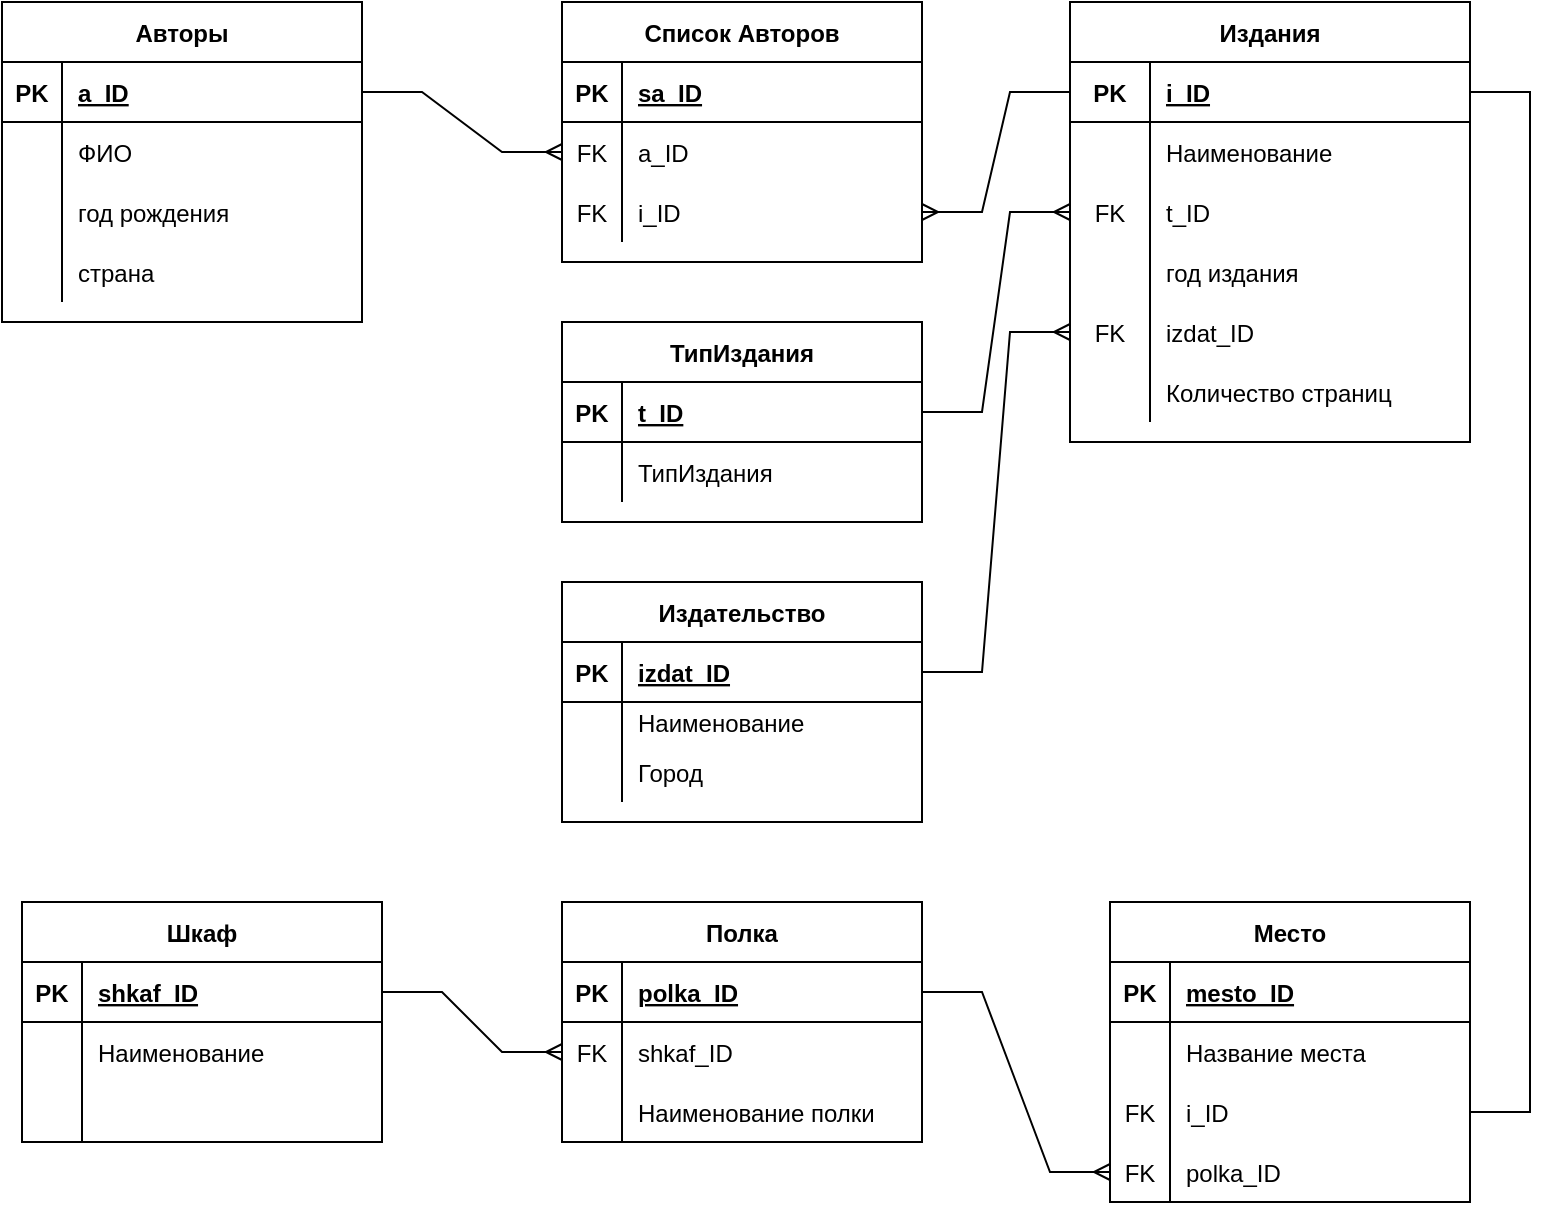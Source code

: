 <mxfile version="16.5.6" type="google"><diagram id="j8CIQsEJdlYem7MwbMkq" name="Page-1"><mxGraphModel dx="1102" dy="892" grid="1" gridSize="10" guides="1" tooltips="1" connect="1" arrows="1" fold="1" page="1" pageScale="1" pageWidth="827" pageHeight="1169" math="0" shadow="0"><root><mxCell id="0"/><mxCell id="1" parent="0"/><mxCell id="3A7Z6xClTR3PX3HgKVJB-5" value="Авторы" style="shape=table;startSize=30;container=1;collapsible=1;childLayout=tableLayout;fixedRows=1;rowLines=0;fontStyle=1;align=center;resizeLast=1;" vertex="1" parent="1"><mxGeometry x="60" y="30" width="180" height="160" as="geometry"/></mxCell><mxCell id="3A7Z6xClTR3PX3HgKVJB-6" value="" style="shape=tableRow;horizontal=0;startSize=0;swimlaneHead=0;swimlaneBody=0;fillColor=none;collapsible=0;dropTarget=0;points=[[0,0.5],[1,0.5]];portConstraint=eastwest;top=0;left=0;right=0;bottom=1;" vertex="1" parent="3A7Z6xClTR3PX3HgKVJB-5"><mxGeometry y="30" width="180" height="30" as="geometry"/></mxCell><mxCell id="3A7Z6xClTR3PX3HgKVJB-7" value="PK" style="shape=partialRectangle;connectable=0;fillColor=none;top=0;left=0;bottom=0;right=0;fontStyle=1;overflow=hidden;" vertex="1" parent="3A7Z6xClTR3PX3HgKVJB-6"><mxGeometry width="30" height="30" as="geometry"><mxRectangle width="30" height="30" as="alternateBounds"/></mxGeometry></mxCell><mxCell id="3A7Z6xClTR3PX3HgKVJB-8" value="a_ID" style="shape=partialRectangle;connectable=0;fillColor=none;top=0;left=0;bottom=0;right=0;align=left;spacingLeft=6;fontStyle=5;overflow=hidden;" vertex="1" parent="3A7Z6xClTR3PX3HgKVJB-6"><mxGeometry x="30" width="150" height="30" as="geometry"><mxRectangle width="150" height="30" as="alternateBounds"/></mxGeometry></mxCell><mxCell id="3A7Z6xClTR3PX3HgKVJB-9" value="" style="shape=tableRow;horizontal=0;startSize=0;swimlaneHead=0;swimlaneBody=0;fillColor=none;collapsible=0;dropTarget=0;points=[[0,0.5],[1,0.5]];portConstraint=eastwest;top=0;left=0;right=0;bottom=0;" vertex="1" parent="3A7Z6xClTR3PX3HgKVJB-5"><mxGeometry y="60" width="180" height="30" as="geometry"/></mxCell><mxCell id="3A7Z6xClTR3PX3HgKVJB-10" value="" style="shape=partialRectangle;connectable=0;fillColor=none;top=0;left=0;bottom=0;right=0;editable=1;overflow=hidden;" vertex="1" parent="3A7Z6xClTR3PX3HgKVJB-9"><mxGeometry width="30" height="30" as="geometry"><mxRectangle width="30" height="30" as="alternateBounds"/></mxGeometry></mxCell><mxCell id="3A7Z6xClTR3PX3HgKVJB-11" value="ФИО" style="shape=partialRectangle;connectable=0;fillColor=none;top=0;left=0;bottom=0;right=0;align=left;spacingLeft=6;overflow=hidden;" vertex="1" parent="3A7Z6xClTR3PX3HgKVJB-9"><mxGeometry x="30" width="150" height="30" as="geometry"><mxRectangle width="150" height="30" as="alternateBounds"/></mxGeometry></mxCell><mxCell id="3A7Z6xClTR3PX3HgKVJB-12" value="" style="shape=tableRow;horizontal=0;startSize=0;swimlaneHead=0;swimlaneBody=0;fillColor=none;collapsible=0;dropTarget=0;points=[[0,0.5],[1,0.5]];portConstraint=eastwest;top=0;left=0;right=0;bottom=0;" vertex="1" parent="3A7Z6xClTR3PX3HgKVJB-5"><mxGeometry y="90" width="180" height="30" as="geometry"/></mxCell><mxCell id="3A7Z6xClTR3PX3HgKVJB-13" value="" style="shape=partialRectangle;connectable=0;fillColor=none;top=0;left=0;bottom=0;right=0;editable=1;overflow=hidden;" vertex="1" parent="3A7Z6xClTR3PX3HgKVJB-12"><mxGeometry width="30" height="30" as="geometry"><mxRectangle width="30" height="30" as="alternateBounds"/></mxGeometry></mxCell><mxCell id="3A7Z6xClTR3PX3HgKVJB-14" value="год рождения" style="shape=partialRectangle;connectable=0;fillColor=none;top=0;left=0;bottom=0;right=0;align=left;spacingLeft=6;overflow=hidden;" vertex="1" parent="3A7Z6xClTR3PX3HgKVJB-12"><mxGeometry x="30" width="150" height="30" as="geometry"><mxRectangle width="150" height="30" as="alternateBounds"/></mxGeometry></mxCell><mxCell id="3A7Z6xClTR3PX3HgKVJB-15" value="" style="shape=tableRow;horizontal=0;startSize=0;swimlaneHead=0;swimlaneBody=0;fillColor=none;collapsible=0;dropTarget=0;points=[[0,0.5],[1,0.5]];portConstraint=eastwest;top=0;left=0;right=0;bottom=0;" vertex="1" parent="3A7Z6xClTR3PX3HgKVJB-5"><mxGeometry y="120" width="180" height="30" as="geometry"/></mxCell><mxCell id="3A7Z6xClTR3PX3HgKVJB-16" value="" style="shape=partialRectangle;connectable=0;fillColor=none;top=0;left=0;bottom=0;right=0;editable=1;overflow=hidden;" vertex="1" parent="3A7Z6xClTR3PX3HgKVJB-15"><mxGeometry width="30" height="30" as="geometry"><mxRectangle width="30" height="30" as="alternateBounds"/></mxGeometry></mxCell><mxCell id="3A7Z6xClTR3PX3HgKVJB-17" value="страна" style="shape=partialRectangle;connectable=0;fillColor=none;top=0;left=0;bottom=0;right=0;align=left;spacingLeft=6;overflow=hidden;" vertex="1" parent="3A7Z6xClTR3PX3HgKVJB-15"><mxGeometry x="30" width="150" height="30" as="geometry"><mxRectangle width="150" height="30" as="alternateBounds"/></mxGeometry></mxCell><mxCell id="3A7Z6xClTR3PX3HgKVJB-18" value="ТипИздания" style="shape=table;startSize=30;container=1;collapsible=1;childLayout=tableLayout;fixedRows=1;rowLines=0;fontStyle=1;align=center;resizeLast=1;" vertex="1" parent="1"><mxGeometry x="340" y="190" width="180" height="100" as="geometry"/></mxCell><mxCell id="3A7Z6xClTR3PX3HgKVJB-19" value="" style="shape=tableRow;horizontal=0;startSize=0;swimlaneHead=0;swimlaneBody=0;fillColor=none;collapsible=0;dropTarget=0;points=[[0,0.5],[1,0.5]];portConstraint=eastwest;top=0;left=0;right=0;bottom=1;" vertex="1" parent="3A7Z6xClTR3PX3HgKVJB-18"><mxGeometry y="30" width="180" height="30" as="geometry"/></mxCell><mxCell id="3A7Z6xClTR3PX3HgKVJB-20" value="PK" style="shape=partialRectangle;connectable=0;fillColor=none;top=0;left=0;bottom=0;right=0;fontStyle=1;overflow=hidden;" vertex="1" parent="3A7Z6xClTR3PX3HgKVJB-19"><mxGeometry width="30" height="30" as="geometry"><mxRectangle width="30" height="30" as="alternateBounds"/></mxGeometry></mxCell><mxCell id="3A7Z6xClTR3PX3HgKVJB-21" value="t_ID" style="shape=partialRectangle;connectable=0;fillColor=none;top=0;left=0;bottom=0;right=0;align=left;spacingLeft=6;fontStyle=5;overflow=hidden;" vertex="1" parent="3A7Z6xClTR3PX3HgKVJB-19"><mxGeometry x="30" width="150" height="30" as="geometry"><mxRectangle width="150" height="30" as="alternateBounds"/></mxGeometry></mxCell><mxCell id="3A7Z6xClTR3PX3HgKVJB-22" value="" style="shape=tableRow;horizontal=0;startSize=0;swimlaneHead=0;swimlaneBody=0;fillColor=none;collapsible=0;dropTarget=0;points=[[0,0.5],[1,0.5]];portConstraint=eastwest;top=0;left=0;right=0;bottom=0;" vertex="1" parent="3A7Z6xClTR3PX3HgKVJB-18"><mxGeometry y="60" width="180" height="30" as="geometry"/></mxCell><mxCell id="3A7Z6xClTR3PX3HgKVJB-23" value="" style="shape=partialRectangle;connectable=0;fillColor=none;top=0;left=0;bottom=0;right=0;editable=1;overflow=hidden;" vertex="1" parent="3A7Z6xClTR3PX3HgKVJB-22"><mxGeometry width="30" height="30" as="geometry"><mxRectangle width="30" height="30" as="alternateBounds"/></mxGeometry></mxCell><mxCell id="3A7Z6xClTR3PX3HgKVJB-24" value="ТипИздания" style="shape=partialRectangle;connectable=0;fillColor=none;top=0;left=0;bottom=0;right=0;align=left;spacingLeft=6;overflow=hidden;" vertex="1" parent="3A7Z6xClTR3PX3HgKVJB-22"><mxGeometry x="30" width="150" height="30" as="geometry"><mxRectangle width="150" height="30" as="alternateBounds"/></mxGeometry></mxCell><mxCell id="3A7Z6xClTR3PX3HgKVJB-31" value="Издания" style="shape=table;startSize=30;container=1;collapsible=1;childLayout=tableLayout;fixedRows=1;rowLines=0;fontStyle=1;align=center;resizeLast=1;" vertex="1" parent="1"><mxGeometry x="594" y="30" width="200" height="220" as="geometry"/></mxCell><mxCell id="3A7Z6xClTR3PX3HgKVJB-32" value="" style="shape=tableRow;horizontal=0;startSize=0;swimlaneHead=0;swimlaneBody=0;fillColor=none;collapsible=0;dropTarget=0;points=[[0,0.5],[1,0.5]];portConstraint=eastwest;top=0;left=0;right=0;bottom=1;" vertex="1" parent="3A7Z6xClTR3PX3HgKVJB-31"><mxGeometry y="30" width="200" height="30" as="geometry"/></mxCell><mxCell id="3A7Z6xClTR3PX3HgKVJB-33" value="PK" style="shape=partialRectangle;connectable=0;fillColor=none;top=0;left=0;bottom=0;right=0;fontStyle=1;overflow=hidden;" vertex="1" parent="3A7Z6xClTR3PX3HgKVJB-32"><mxGeometry width="40" height="30" as="geometry"><mxRectangle width="40" height="30" as="alternateBounds"/></mxGeometry></mxCell><mxCell id="3A7Z6xClTR3PX3HgKVJB-34" value="i_ID" style="shape=partialRectangle;connectable=0;fillColor=none;top=0;left=0;bottom=0;right=0;align=left;spacingLeft=6;fontStyle=5;overflow=hidden;" vertex="1" parent="3A7Z6xClTR3PX3HgKVJB-32"><mxGeometry x="40" width="160" height="30" as="geometry"><mxRectangle width="160" height="30" as="alternateBounds"/></mxGeometry></mxCell><mxCell id="3A7Z6xClTR3PX3HgKVJB-35" value="" style="shape=tableRow;horizontal=0;startSize=0;swimlaneHead=0;swimlaneBody=0;fillColor=none;collapsible=0;dropTarget=0;points=[[0,0.5],[1,0.5]];portConstraint=eastwest;top=0;left=0;right=0;bottom=0;" vertex="1" parent="3A7Z6xClTR3PX3HgKVJB-31"><mxGeometry y="60" width="200" height="30" as="geometry"/></mxCell><mxCell id="3A7Z6xClTR3PX3HgKVJB-36" value="" style="shape=partialRectangle;connectable=0;fillColor=none;top=0;left=0;bottom=0;right=0;editable=1;overflow=hidden;" vertex="1" parent="3A7Z6xClTR3PX3HgKVJB-35"><mxGeometry width="40" height="30" as="geometry"><mxRectangle width="40" height="30" as="alternateBounds"/></mxGeometry></mxCell><mxCell id="3A7Z6xClTR3PX3HgKVJB-37" value="Наименование" style="shape=partialRectangle;connectable=0;fillColor=none;top=0;left=0;bottom=0;right=0;align=left;spacingLeft=6;overflow=hidden;" vertex="1" parent="3A7Z6xClTR3PX3HgKVJB-35"><mxGeometry x="40" width="160" height="30" as="geometry"><mxRectangle width="160" height="30" as="alternateBounds"/></mxGeometry></mxCell><mxCell id="3A7Z6xClTR3PX3HgKVJB-45" value="" style="shape=tableRow;horizontal=0;startSize=0;swimlaneHead=0;swimlaneBody=0;fillColor=none;collapsible=0;dropTarget=0;points=[[0,0.5],[1,0.5]];portConstraint=eastwest;top=0;left=0;right=0;bottom=0;" vertex="1" parent="3A7Z6xClTR3PX3HgKVJB-31"><mxGeometry y="90" width="200" height="30" as="geometry"/></mxCell><mxCell id="3A7Z6xClTR3PX3HgKVJB-46" value="FK" style="shape=partialRectangle;connectable=0;fillColor=none;top=0;left=0;bottom=0;right=0;fontStyle=0;overflow=hidden;" vertex="1" parent="3A7Z6xClTR3PX3HgKVJB-45"><mxGeometry width="40" height="30" as="geometry"><mxRectangle width="40" height="30" as="alternateBounds"/></mxGeometry></mxCell><mxCell id="3A7Z6xClTR3PX3HgKVJB-47" value="t_ID" style="shape=partialRectangle;connectable=0;fillColor=none;top=0;left=0;bottom=0;right=0;align=left;spacingLeft=6;fontStyle=0;overflow=hidden;" vertex="1" parent="3A7Z6xClTR3PX3HgKVJB-45"><mxGeometry x="40" width="160" height="30" as="geometry"><mxRectangle width="160" height="30" as="alternateBounds"/></mxGeometry></mxCell><mxCell id="3A7Z6xClTR3PX3HgKVJB-71" value="" style="shape=tableRow;horizontal=0;startSize=0;swimlaneHead=0;swimlaneBody=0;fillColor=none;collapsible=0;dropTarget=0;points=[[0,0.5],[1,0.5]];portConstraint=eastwest;top=0;left=0;right=0;bottom=0;" vertex="1" parent="3A7Z6xClTR3PX3HgKVJB-31"><mxGeometry y="120" width="200" height="30" as="geometry"/></mxCell><mxCell id="3A7Z6xClTR3PX3HgKVJB-72" value="" style="shape=partialRectangle;connectable=0;fillColor=none;top=0;left=0;bottom=0;right=0;editable=1;overflow=hidden;" vertex="1" parent="3A7Z6xClTR3PX3HgKVJB-71"><mxGeometry width="40" height="30" as="geometry"><mxRectangle width="40" height="30" as="alternateBounds"/></mxGeometry></mxCell><mxCell id="3A7Z6xClTR3PX3HgKVJB-73" value="год издания" style="shape=partialRectangle;connectable=0;fillColor=none;top=0;left=0;bottom=0;right=0;align=left;spacingLeft=6;overflow=hidden;" vertex="1" parent="3A7Z6xClTR3PX3HgKVJB-71"><mxGeometry x="40" width="160" height="30" as="geometry"><mxRectangle width="160" height="30" as="alternateBounds"/></mxGeometry></mxCell><mxCell id="3A7Z6xClTR3PX3HgKVJB-87" value="" style="shape=tableRow;horizontal=0;startSize=0;swimlaneHead=0;swimlaneBody=0;fillColor=none;collapsible=0;dropTarget=0;points=[[0,0.5],[1,0.5]];portConstraint=eastwest;top=0;left=0;right=0;bottom=0;" vertex="1" parent="3A7Z6xClTR3PX3HgKVJB-31"><mxGeometry y="150" width="200" height="30" as="geometry"/></mxCell><mxCell id="3A7Z6xClTR3PX3HgKVJB-88" value="FK" style="shape=partialRectangle;connectable=0;fillColor=none;top=0;left=0;bottom=0;right=0;fontStyle=0;overflow=hidden;" vertex="1" parent="3A7Z6xClTR3PX3HgKVJB-87"><mxGeometry width="40" height="30" as="geometry"><mxRectangle width="40" height="30" as="alternateBounds"/></mxGeometry></mxCell><mxCell id="3A7Z6xClTR3PX3HgKVJB-89" value="izdat_ID" style="shape=partialRectangle;connectable=0;fillColor=none;top=0;left=0;bottom=0;right=0;align=left;spacingLeft=6;fontStyle=0;overflow=hidden;" vertex="1" parent="3A7Z6xClTR3PX3HgKVJB-87"><mxGeometry x="40" width="160" height="30" as="geometry"><mxRectangle width="160" height="30" as="alternateBounds"/></mxGeometry></mxCell><mxCell id="3A7Z6xClTR3PX3HgKVJB-90" value="" style="shape=tableRow;horizontal=0;startSize=0;swimlaneHead=0;swimlaneBody=0;fillColor=none;collapsible=0;dropTarget=0;points=[[0,0.5],[1,0.5]];portConstraint=eastwest;top=0;left=0;right=0;bottom=0;" vertex="1" parent="3A7Z6xClTR3PX3HgKVJB-31"><mxGeometry y="180" width="200" height="30" as="geometry"/></mxCell><mxCell id="3A7Z6xClTR3PX3HgKVJB-91" value="" style="shape=partialRectangle;connectable=0;fillColor=none;top=0;left=0;bottom=0;right=0;editable=1;overflow=hidden;" vertex="1" parent="3A7Z6xClTR3PX3HgKVJB-90"><mxGeometry width="40" height="30" as="geometry"><mxRectangle width="40" height="30" as="alternateBounds"/></mxGeometry></mxCell><mxCell id="3A7Z6xClTR3PX3HgKVJB-92" value="Количество страниц" style="shape=partialRectangle;connectable=0;fillColor=none;top=0;left=0;bottom=0;right=0;align=left;spacingLeft=6;overflow=hidden;" vertex="1" parent="3A7Z6xClTR3PX3HgKVJB-90"><mxGeometry x="40" width="160" height="30" as="geometry"><mxRectangle width="160" height="30" as="alternateBounds"/></mxGeometry></mxCell><mxCell id="3A7Z6xClTR3PX3HgKVJB-48" value="Список Авторов" style="shape=table;startSize=30;container=1;collapsible=1;childLayout=tableLayout;fixedRows=1;rowLines=0;fontStyle=1;align=center;resizeLast=1;" vertex="1" parent="1"><mxGeometry x="340" y="30" width="180" height="130" as="geometry"/></mxCell><mxCell id="3A7Z6xClTR3PX3HgKVJB-49" value="" style="shape=tableRow;horizontal=0;startSize=0;swimlaneHead=0;swimlaneBody=0;fillColor=none;collapsible=0;dropTarget=0;points=[[0,0.5],[1,0.5]];portConstraint=eastwest;top=0;left=0;right=0;bottom=1;" vertex="1" parent="3A7Z6xClTR3PX3HgKVJB-48"><mxGeometry y="30" width="180" height="30" as="geometry"/></mxCell><mxCell id="3A7Z6xClTR3PX3HgKVJB-50" value="PK" style="shape=partialRectangle;connectable=0;fillColor=none;top=0;left=0;bottom=0;right=0;fontStyle=1;overflow=hidden;" vertex="1" parent="3A7Z6xClTR3PX3HgKVJB-49"><mxGeometry width="30" height="30" as="geometry"><mxRectangle width="30" height="30" as="alternateBounds"/></mxGeometry></mxCell><mxCell id="3A7Z6xClTR3PX3HgKVJB-51" value="sa_ID" style="shape=partialRectangle;connectable=0;fillColor=none;top=0;left=0;bottom=0;right=0;align=left;spacingLeft=6;fontStyle=5;overflow=hidden;" vertex="1" parent="3A7Z6xClTR3PX3HgKVJB-49"><mxGeometry x="30" width="150" height="30" as="geometry"><mxRectangle width="150" height="30" as="alternateBounds"/></mxGeometry></mxCell><mxCell id="3A7Z6xClTR3PX3HgKVJB-64" value="" style="shape=tableRow;horizontal=0;startSize=0;swimlaneHead=0;swimlaneBody=0;fillColor=none;collapsible=0;dropTarget=0;points=[[0,0.5],[1,0.5]];portConstraint=eastwest;top=0;left=0;right=0;bottom=0;" vertex="1" parent="3A7Z6xClTR3PX3HgKVJB-48"><mxGeometry y="60" width="180" height="30" as="geometry"/></mxCell><mxCell id="3A7Z6xClTR3PX3HgKVJB-65" value="FK" style="shape=partialRectangle;connectable=0;fillColor=none;top=0;left=0;bottom=0;right=0;fontStyle=0;overflow=hidden;" vertex="1" parent="3A7Z6xClTR3PX3HgKVJB-64"><mxGeometry width="30" height="30" as="geometry"><mxRectangle width="30" height="30" as="alternateBounds"/></mxGeometry></mxCell><mxCell id="3A7Z6xClTR3PX3HgKVJB-66" value="a_ID" style="shape=partialRectangle;connectable=0;fillColor=none;top=0;left=0;bottom=0;right=0;align=left;spacingLeft=6;fontStyle=0;overflow=hidden;" vertex="1" parent="3A7Z6xClTR3PX3HgKVJB-64"><mxGeometry x="30" width="150" height="30" as="geometry"><mxRectangle width="150" height="30" as="alternateBounds"/></mxGeometry></mxCell><mxCell id="3A7Z6xClTR3PX3HgKVJB-67" value="" style="shape=tableRow;horizontal=0;startSize=0;swimlaneHead=0;swimlaneBody=0;fillColor=none;collapsible=0;dropTarget=0;points=[[0,0.5],[1,0.5]];portConstraint=eastwest;top=0;left=0;right=0;bottom=0;" vertex="1" parent="3A7Z6xClTR3PX3HgKVJB-48"><mxGeometry y="90" width="180" height="30" as="geometry"/></mxCell><mxCell id="3A7Z6xClTR3PX3HgKVJB-68" value="FK" style="shape=partialRectangle;connectable=0;fillColor=none;top=0;left=0;bottom=0;right=0;fontStyle=0;overflow=hidden;" vertex="1" parent="3A7Z6xClTR3PX3HgKVJB-67"><mxGeometry width="30" height="30" as="geometry"><mxRectangle width="30" height="30" as="alternateBounds"/></mxGeometry></mxCell><mxCell id="3A7Z6xClTR3PX3HgKVJB-69" value="i_ID" style="shape=partialRectangle;connectable=0;fillColor=none;top=0;left=0;bottom=0;right=0;align=left;spacingLeft=6;fontStyle=0;overflow=hidden;" vertex="1" parent="3A7Z6xClTR3PX3HgKVJB-67"><mxGeometry x="30" width="150" height="30" as="geometry"><mxRectangle width="150" height="30" as="alternateBounds"/></mxGeometry></mxCell><mxCell id="3A7Z6xClTR3PX3HgKVJB-74" value="Издательство" style="shape=table;startSize=30;container=1;collapsible=1;childLayout=tableLayout;fixedRows=1;rowLines=0;fontStyle=1;align=center;resizeLast=1;" vertex="1" parent="1"><mxGeometry x="340" y="320" width="180" height="120" as="geometry"/></mxCell><mxCell id="3A7Z6xClTR3PX3HgKVJB-75" value="" style="shape=tableRow;horizontal=0;startSize=0;swimlaneHead=0;swimlaneBody=0;fillColor=none;collapsible=0;dropTarget=0;points=[[0,0.5],[1,0.5]];portConstraint=eastwest;top=0;left=0;right=0;bottom=1;" vertex="1" parent="3A7Z6xClTR3PX3HgKVJB-74"><mxGeometry y="30" width="180" height="30" as="geometry"/></mxCell><mxCell id="3A7Z6xClTR3PX3HgKVJB-76" value="PK" style="shape=partialRectangle;connectable=0;fillColor=none;top=0;left=0;bottom=0;right=0;fontStyle=1;overflow=hidden;" vertex="1" parent="3A7Z6xClTR3PX3HgKVJB-75"><mxGeometry width="30" height="30" as="geometry"><mxRectangle width="30" height="30" as="alternateBounds"/></mxGeometry></mxCell><mxCell id="3A7Z6xClTR3PX3HgKVJB-77" value="izdat_ID" style="shape=partialRectangle;connectable=0;fillColor=none;top=0;left=0;bottom=0;right=0;align=left;spacingLeft=6;fontStyle=5;overflow=hidden;" vertex="1" parent="3A7Z6xClTR3PX3HgKVJB-75"><mxGeometry x="30" width="150" height="30" as="geometry"><mxRectangle width="150" height="30" as="alternateBounds"/></mxGeometry></mxCell><mxCell id="3A7Z6xClTR3PX3HgKVJB-78" value="" style="shape=tableRow;horizontal=0;startSize=0;swimlaneHead=0;swimlaneBody=0;fillColor=none;collapsible=0;dropTarget=0;points=[[0,0.5],[1,0.5]];portConstraint=eastwest;top=0;left=0;right=0;bottom=0;" vertex="1" parent="3A7Z6xClTR3PX3HgKVJB-74"><mxGeometry y="60" width="180" height="20" as="geometry"/></mxCell><mxCell id="3A7Z6xClTR3PX3HgKVJB-79" value="" style="shape=partialRectangle;connectable=0;fillColor=none;top=0;left=0;bottom=0;right=0;editable=1;overflow=hidden;" vertex="1" parent="3A7Z6xClTR3PX3HgKVJB-78"><mxGeometry width="30" height="20" as="geometry"><mxRectangle width="30" height="20" as="alternateBounds"/></mxGeometry></mxCell><mxCell id="3A7Z6xClTR3PX3HgKVJB-80" value="Наименование" style="shape=partialRectangle;connectable=0;fillColor=none;top=0;left=0;bottom=0;right=0;align=left;spacingLeft=6;overflow=hidden;" vertex="1" parent="3A7Z6xClTR3PX3HgKVJB-78"><mxGeometry x="30" width="150" height="20" as="geometry"><mxRectangle width="150" height="20" as="alternateBounds"/></mxGeometry></mxCell><mxCell id="3A7Z6xClTR3PX3HgKVJB-81" value="" style="shape=tableRow;horizontal=0;startSize=0;swimlaneHead=0;swimlaneBody=0;fillColor=none;collapsible=0;dropTarget=0;points=[[0,0.5],[1,0.5]];portConstraint=eastwest;top=0;left=0;right=0;bottom=0;" vertex="1" parent="3A7Z6xClTR3PX3HgKVJB-74"><mxGeometry y="80" width="180" height="30" as="geometry"/></mxCell><mxCell id="3A7Z6xClTR3PX3HgKVJB-82" value="" style="shape=partialRectangle;connectable=0;fillColor=none;top=0;left=0;bottom=0;right=0;editable=1;overflow=hidden;" vertex="1" parent="3A7Z6xClTR3PX3HgKVJB-81"><mxGeometry width="30" height="30" as="geometry"><mxRectangle width="30" height="30" as="alternateBounds"/></mxGeometry></mxCell><mxCell id="3A7Z6xClTR3PX3HgKVJB-83" value="Город" style="shape=partialRectangle;connectable=0;fillColor=none;top=0;left=0;bottom=0;right=0;align=left;spacingLeft=6;overflow=hidden;" vertex="1" parent="3A7Z6xClTR3PX3HgKVJB-81"><mxGeometry x="30" width="150" height="30" as="geometry"><mxRectangle width="150" height="30" as="alternateBounds"/></mxGeometry></mxCell><mxCell id="3A7Z6xClTR3PX3HgKVJB-95" value="" style="edgeStyle=entityRelationEdgeStyle;fontSize=12;html=1;endArrow=baseDash;rounded=0;entryX=1;entryY=0.5;entryDx=0;entryDy=0;exitX=0;exitY=0.5;exitDx=0;exitDy=0;endFill=0;startArrow=ERmany;startFill=0;" edge="1" parent="1" source="3A7Z6xClTR3PX3HgKVJB-64" target="3A7Z6xClTR3PX3HgKVJB-6"><mxGeometry width="100" height="100" relative="1" as="geometry"><mxPoint x="320" y="250" as="sourcePoint"/><mxPoint x="290" y="160" as="targetPoint"/></mxGeometry></mxCell><mxCell id="3A7Z6xClTR3PX3HgKVJB-97" value="" style="edgeStyle=entityRelationEdgeStyle;fontSize=12;html=1;endArrow=baseDash;rounded=0;entryX=0;entryY=0.5;entryDx=0;entryDy=0;exitX=1;exitY=0.5;exitDx=0;exitDy=0;endFill=0;startArrow=ERmany;startFill=0;" edge="1" parent="1" source="3A7Z6xClTR3PX3HgKVJB-67" target="3A7Z6xClTR3PX3HgKVJB-32"><mxGeometry width="100" height="100" relative="1" as="geometry"><mxPoint x="400" y="450" as="sourcePoint"/><mxPoint x="580" y="250" as="targetPoint"/></mxGeometry></mxCell><mxCell id="3A7Z6xClTR3PX3HgKVJB-98" value="" style="edgeStyle=entityRelationEdgeStyle;fontSize=12;html=1;endArrow=ERmany;rounded=0;exitX=1;exitY=0.5;exitDx=0;exitDy=0;entryX=0;entryY=0.5;entryDx=0;entryDy=0;endFill=0;startArrow=baseDash;startFill=0;" edge="1" parent="1" source="3A7Z6xClTR3PX3HgKVJB-19" target="3A7Z6xClTR3PX3HgKVJB-45"><mxGeometry width="100" height="100" relative="1" as="geometry"><mxPoint x="90" y="380" as="sourcePoint"/><mxPoint x="530" y="240" as="targetPoint"/></mxGeometry></mxCell><mxCell id="3A7Z6xClTR3PX3HgKVJB-99" value="" style="edgeStyle=entityRelationEdgeStyle;fontSize=12;html=1;endArrow=ERmany;endFill=0;rounded=0;exitX=1;exitY=0.5;exitDx=0;exitDy=0;entryX=0;entryY=0.5;entryDx=0;entryDy=0;" edge="1" parent="1" source="3A7Z6xClTR3PX3HgKVJB-75" target="3A7Z6xClTR3PX3HgKVJB-87"><mxGeometry width="100" height="100" relative="1" as="geometry"><mxPoint x="600" y="350" as="sourcePoint"/><mxPoint x="560" y="250" as="targetPoint"/></mxGeometry></mxCell><mxCell id="3A7Z6xClTR3PX3HgKVJB-101" value="Шкаф" style="shape=table;startSize=30;container=1;collapsible=1;childLayout=tableLayout;fixedRows=1;rowLines=0;fontStyle=1;align=center;resizeLast=1;" vertex="1" parent="1"><mxGeometry x="70" y="480" width="180" height="120" as="geometry"/></mxCell><mxCell id="3A7Z6xClTR3PX3HgKVJB-102" value="" style="shape=tableRow;horizontal=0;startSize=0;swimlaneHead=0;swimlaneBody=0;fillColor=none;collapsible=0;dropTarget=0;points=[[0,0.5],[1,0.5]];portConstraint=eastwest;top=0;left=0;right=0;bottom=1;" vertex="1" parent="3A7Z6xClTR3PX3HgKVJB-101"><mxGeometry y="30" width="180" height="30" as="geometry"/></mxCell><mxCell id="3A7Z6xClTR3PX3HgKVJB-103" value="PK" style="shape=partialRectangle;connectable=0;fillColor=none;top=0;left=0;bottom=0;right=0;fontStyle=1;overflow=hidden;" vertex="1" parent="3A7Z6xClTR3PX3HgKVJB-102"><mxGeometry width="30" height="30" as="geometry"><mxRectangle width="30" height="30" as="alternateBounds"/></mxGeometry></mxCell><mxCell id="3A7Z6xClTR3PX3HgKVJB-104" value="shkaf_ID" style="shape=partialRectangle;connectable=0;fillColor=none;top=0;left=0;bottom=0;right=0;align=left;spacingLeft=6;fontStyle=5;overflow=hidden;" vertex="1" parent="3A7Z6xClTR3PX3HgKVJB-102"><mxGeometry x="30" width="150" height="30" as="geometry"><mxRectangle width="150" height="30" as="alternateBounds"/></mxGeometry></mxCell><mxCell id="3A7Z6xClTR3PX3HgKVJB-180" value="" style="shape=tableRow;horizontal=0;startSize=0;swimlaneHead=0;swimlaneBody=0;fillColor=none;collapsible=0;dropTarget=0;points=[[0,0.5],[1,0.5]];portConstraint=eastwest;top=0;left=0;right=0;bottom=0;" vertex="1" parent="3A7Z6xClTR3PX3HgKVJB-101"><mxGeometry y="60" width="180" height="30" as="geometry"/></mxCell><mxCell id="3A7Z6xClTR3PX3HgKVJB-181" value="" style="shape=partialRectangle;connectable=0;fillColor=none;top=0;left=0;bottom=0;right=0;editable=1;overflow=hidden;" vertex="1" parent="3A7Z6xClTR3PX3HgKVJB-180"><mxGeometry width="30" height="30" as="geometry"><mxRectangle width="30" height="30" as="alternateBounds"/></mxGeometry></mxCell><mxCell id="3A7Z6xClTR3PX3HgKVJB-182" value="Наименование" style="shape=partialRectangle;connectable=0;fillColor=none;top=0;left=0;bottom=0;right=0;align=left;spacingLeft=6;overflow=hidden;" vertex="1" parent="3A7Z6xClTR3PX3HgKVJB-180"><mxGeometry x="30" width="150" height="30" as="geometry"><mxRectangle width="150" height="30" as="alternateBounds"/></mxGeometry></mxCell><mxCell id="3A7Z6xClTR3PX3HgKVJB-118" value="" style="shape=tableRow;horizontal=0;startSize=0;swimlaneHead=0;swimlaneBody=0;fillColor=none;collapsible=0;dropTarget=0;points=[[0,0.5],[1,0.5]];portConstraint=eastwest;top=0;left=0;right=0;bottom=0;" vertex="1" parent="3A7Z6xClTR3PX3HgKVJB-101"><mxGeometry y="90" width="180" height="30" as="geometry"/></mxCell><mxCell id="3A7Z6xClTR3PX3HgKVJB-119" value="" style="shape=partialRectangle;connectable=0;fillColor=none;top=0;left=0;bottom=0;right=0;fontStyle=0;overflow=hidden;" vertex="1" parent="3A7Z6xClTR3PX3HgKVJB-118"><mxGeometry width="30" height="30" as="geometry"><mxRectangle width="30" height="30" as="alternateBounds"/></mxGeometry></mxCell><mxCell id="3A7Z6xClTR3PX3HgKVJB-120" value="" style="shape=partialRectangle;connectable=0;fillColor=none;top=0;left=0;bottom=0;right=0;align=left;spacingLeft=6;fontStyle=0;overflow=hidden;" vertex="1" parent="3A7Z6xClTR3PX3HgKVJB-118"><mxGeometry x="30" width="150" height="30" as="geometry"><mxRectangle width="150" height="30" as="alternateBounds"/></mxGeometry></mxCell><mxCell id="3A7Z6xClTR3PX3HgKVJB-121" value="Полка" style="shape=table;startSize=30;container=1;collapsible=1;childLayout=tableLayout;fixedRows=1;rowLines=0;fontStyle=1;align=center;resizeLast=1;" vertex="1" parent="1"><mxGeometry x="340" y="480" width="180" height="120" as="geometry"/></mxCell><mxCell id="3A7Z6xClTR3PX3HgKVJB-122" value="" style="shape=tableRow;horizontal=0;startSize=0;swimlaneHead=0;swimlaneBody=0;fillColor=none;collapsible=0;dropTarget=0;points=[[0,0.5],[1,0.5]];portConstraint=eastwest;top=0;left=0;right=0;bottom=1;" vertex="1" parent="3A7Z6xClTR3PX3HgKVJB-121"><mxGeometry y="30" width="180" height="30" as="geometry"/></mxCell><mxCell id="3A7Z6xClTR3PX3HgKVJB-123" value="PK" style="shape=partialRectangle;connectable=0;fillColor=none;top=0;left=0;bottom=0;right=0;fontStyle=1;overflow=hidden;" vertex="1" parent="3A7Z6xClTR3PX3HgKVJB-122"><mxGeometry width="30" height="30" as="geometry"><mxRectangle width="30" height="30" as="alternateBounds"/></mxGeometry></mxCell><mxCell id="3A7Z6xClTR3PX3HgKVJB-124" value="polka_ID" style="shape=partialRectangle;connectable=0;fillColor=none;top=0;left=0;bottom=0;right=0;align=left;spacingLeft=6;fontStyle=5;overflow=hidden;" vertex="1" parent="3A7Z6xClTR3PX3HgKVJB-122"><mxGeometry x="30" width="150" height="30" as="geometry"><mxRectangle width="150" height="30" as="alternateBounds"/></mxGeometry></mxCell><mxCell id="3A7Z6xClTR3PX3HgKVJB-172" value="" style="shape=tableRow;horizontal=0;startSize=0;swimlaneHead=0;swimlaneBody=0;fillColor=none;collapsible=0;dropTarget=0;points=[[0,0.5],[1,0.5]];portConstraint=eastwest;top=0;left=0;right=0;bottom=0;" vertex="1" parent="3A7Z6xClTR3PX3HgKVJB-121"><mxGeometry y="60" width="180" height="30" as="geometry"/></mxCell><mxCell id="3A7Z6xClTR3PX3HgKVJB-173" value="FK" style="shape=partialRectangle;connectable=0;fillColor=none;top=0;left=0;bottom=0;right=0;fontStyle=0;overflow=hidden;" vertex="1" parent="3A7Z6xClTR3PX3HgKVJB-172"><mxGeometry width="30" height="30" as="geometry"><mxRectangle width="30" height="30" as="alternateBounds"/></mxGeometry></mxCell><mxCell id="3A7Z6xClTR3PX3HgKVJB-174" value="shkaf_ID" style="shape=partialRectangle;connectable=0;fillColor=none;top=0;left=0;bottom=0;right=0;align=left;spacingLeft=6;fontStyle=0;overflow=hidden;" vertex="1" parent="3A7Z6xClTR3PX3HgKVJB-172"><mxGeometry x="30" width="150" height="30" as="geometry"><mxRectangle width="150" height="30" as="alternateBounds"/></mxGeometry></mxCell><mxCell id="3A7Z6xClTR3PX3HgKVJB-164" value="" style="shape=tableRow;horizontal=0;startSize=0;swimlaneHead=0;swimlaneBody=0;fillColor=none;collapsible=0;dropTarget=0;points=[[0,0.5],[1,0.5]];portConstraint=eastwest;top=0;left=0;right=0;bottom=0;" vertex="1" parent="3A7Z6xClTR3PX3HgKVJB-121"><mxGeometry y="90" width="180" height="30" as="geometry"/></mxCell><mxCell id="3A7Z6xClTR3PX3HgKVJB-165" value="" style="shape=partialRectangle;connectable=0;fillColor=none;top=0;left=0;bottom=0;right=0;editable=1;overflow=hidden;" vertex="1" parent="3A7Z6xClTR3PX3HgKVJB-164"><mxGeometry width="30" height="30" as="geometry"><mxRectangle width="30" height="30" as="alternateBounds"/></mxGeometry></mxCell><mxCell id="3A7Z6xClTR3PX3HgKVJB-166" value="Наименование полки" style="shape=partialRectangle;connectable=0;fillColor=none;top=0;left=0;bottom=0;right=0;align=left;spacingLeft=6;overflow=hidden;" vertex="1" parent="3A7Z6xClTR3PX3HgKVJB-164"><mxGeometry x="30" width="150" height="30" as="geometry"><mxRectangle width="150" height="30" as="alternateBounds"/></mxGeometry></mxCell><mxCell id="3A7Z6xClTR3PX3HgKVJB-150" value="Место" style="shape=table;startSize=30;container=1;collapsible=1;childLayout=tableLayout;fixedRows=1;rowLines=0;fontStyle=1;align=center;resizeLast=1;" vertex="1" parent="1"><mxGeometry x="614" y="480" width="180" height="150" as="geometry"/></mxCell><mxCell id="3A7Z6xClTR3PX3HgKVJB-151" value="" style="shape=tableRow;horizontal=0;startSize=0;swimlaneHead=0;swimlaneBody=0;fillColor=none;collapsible=0;dropTarget=0;points=[[0,0.5],[1,0.5]];portConstraint=eastwest;top=0;left=0;right=0;bottom=1;" vertex="1" parent="3A7Z6xClTR3PX3HgKVJB-150"><mxGeometry y="30" width="180" height="30" as="geometry"/></mxCell><mxCell id="3A7Z6xClTR3PX3HgKVJB-152" value="PK" style="shape=partialRectangle;connectable=0;fillColor=none;top=0;left=0;bottom=0;right=0;fontStyle=1;overflow=hidden;" vertex="1" parent="3A7Z6xClTR3PX3HgKVJB-151"><mxGeometry width="30" height="30" as="geometry"><mxRectangle width="30" height="30" as="alternateBounds"/></mxGeometry></mxCell><mxCell id="3A7Z6xClTR3PX3HgKVJB-153" value="mesto_ID" style="shape=partialRectangle;connectable=0;fillColor=none;top=0;left=0;bottom=0;right=0;align=left;spacingLeft=6;fontStyle=5;overflow=hidden;" vertex="1" parent="3A7Z6xClTR3PX3HgKVJB-151"><mxGeometry x="30" width="150" height="30" as="geometry"><mxRectangle width="150" height="30" as="alternateBounds"/></mxGeometry></mxCell><mxCell id="3A7Z6xClTR3PX3HgKVJB-154" value="" style="shape=tableRow;horizontal=0;startSize=0;swimlaneHead=0;swimlaneBody=0;fillColor=none;collapsible=0;dropTarget=0;points=[[0,0.5],[1,0.5]];portConstraint=eastwest;top=0;left=0;right=0;bottom=0;" vertex="1" parent="3A7Z6xClTR3PX3HgKVJB-150"><mxGeometry y="60" width="180" height="30" as="geometry"/></mxCell><mxCell id="3A7Z6xClTR3PX3HgKVJB-155" value="" style="shape=partialRectangle;connectable=0;fillColor=none;top=0;left=0;bottom=0;right=0;editable=1;overflow=hidden;" vertex="1" parent="3A7Z6xClTR3PX3HgKVJB-154"><mxGeometry width="30" height="30" as="geometry"><mxRectangle width="30" height="30" as="alternateBounds"/></mxGeometry></mxCell><mxCell id="3A7Z6xClTR3PX3HgKVJB-156" value="Название места" style="shape=partialRectangle;connectable=0;fillColor=none;top=0;left=0;bottom=0;right=0;align=left;spacingLeft=6;overflow=hidden;" vertex="1" parent="3A7Z6xClTR3PX3HgKVJB-154"><mxGeometry x="30" width="150" height="30" as="geometry"><mxRectangle width="150" height="30" as="alternateBounds"/></mxGeometry></mxCell><mxCell id="3A7Z6xClTR3PX3HgKVJB-167" value="" style="shape=tableRow;horizontal=0;startSize=0;swimlaneHead=0;swimlaneBody=0;fillColor=none;collapsible=0;dropTarget=0;points=[[0,0.5],[1,0.5]];portConstraint=eastwest;top=0;left=0;right=0;bottom=0;" vertex="1" parent="3A7Z6xClTR3PX3HgKVJB-150"><mxGeometry y="90" width="180" height="30" as="geometry"/></mxCell><mxCell id="3A7Z6xClTR3PX3HgKVJB-168" value="FK" style="shape=partialRectangle;connectable=0;fillColor=none;top=0;left=0;bottom=0;right=0;fontStyle=0;overflow=hidden;" vertex="1" parent="3A7Z6xClTR3PX3HgKVJB-167"><mxGeometry width="30" height="30" as="geometry"><mxRectangle width="30" height="30" as="alternateBounds"/></mxGeometry></mxCell><mxCell id="3A7Z6xClTR3PX3HgKVJB-169" value="i_ID" style="shape=partialRectangle;connectable=0;fillColor=none;top=0;left=0;bottom=0;right=0;align=left;spacingLeft=6;fontStyle=0;overflow=hidden;" vertex="1" parent="3A7Z6xClTR3PX3HgKVJB-167"><mxGeometry x="30" width="150" height="30" as="geometry"><mxRectangle width="150" height="30" as="alternateBounds"/></mxGeometry></mxCell><mxCell id="3A7Z6xClTR3PX3HgKVJB-176" value="" style="shape=tableRow;horizontal=0;startSize=0;swimlaneHead=0;swimlaneBody=0;fillColor=none;collapsible=0;dropTarget=0;points=[[0,0.5],[1,0.5]];portConstraint=eastwest;top=0;left=0;right=0;bottom=0;" vertex="1" parent="3A7Z6xClTR3PX3HgKVJB-150"><mxGeometry y="120" width="180" height="30" as="geometry"/></mxCell><mxCell id="3A7Z6xClTR3PX3HgKVJB-177" value="FK" style="shape=partialRectangle;connectable=0;fillColor=none;top=0;left=0;bottom=0;right=0;fontStyle=0;overflow=hidden;" vertex="1" parent="3A7Z6xClTR3PX3HgKVJB-176"><mxGeometry width="30" height="30" as="geometry"><mxRectangle width="30" height="30" as="alternateBounds"/></mxGeometry></mxCell><mxCell id="3A7Z6xClTR3PX3HgKVJB-178" value="polka_ID" style="shape=partialRectangle;connectable=0;fillColor=none;top=0;left=0;bottom=0;right=0;align=left;spacingLeft=6;fontStyle=0;overflow=hidden;" vertex="1" parent="3A7Z6xClTR3PX3HgKVJB-176"><mxGeometry x="30" width="150" height="30" as="geometry"><mxRectangle width="150" height="30" as="alternateBounds"/></mxGeometry></mxCell><mxCell id="3A7Z6xClTR3PX3HgKVJB-170" value="" style="edgeStyle=entityRelationEdgeStyle;fontSize=12;html=1;endArrow=baseDash;rounded=0;entryX=1;entryY=0.5;entryDx=0;entryDy=0;exitX=1;exitY=0.5;exitDx=0;exitDy=0;endFill=0;" edge="1" parent="1" source="3A7Z6xClTR3PX3HgKVJB-167" target="3A7Z6xClTR3PX3HgKVJB-32"><mxGeometry width="100" height="100" relative="1" as="geometry"><mxPoint x="640" y="430" as="sourcePoint"/><mxPoint x="740" y="330" as="targetPoint"/></mxGeometry></mxCell><mxCell id="3A7Z6xClTR3PX3HgKVJB-179" value="" style="edgeStyle=entityRelationEdgeStyle;fontSize=12;html=1;endArrow=ERmany;rounded=0;exitX=1;exitY=0.5;exitDx=0;exitDy=0;entryX=0;entryY=0.5;entryDx=0;entryDy=0;endFill=0;" edge="1" parent="1" source="3A7Z6xClTR3PX3HgKVJB-122" target="3A7Z6xClTR3PX3HgKVJB-176"><mxGeometry width="100" height="100" relative="1" as="geometry"><mxPoint x="480" y="750" as="sourcePoint"/><mxPoint x="580" y="650" as="targetPoint"/></mxGeometry></mxCell><mxCell id="3A7Z6xClTR3PX3HgKVJB-183" value="" style="edgeStyle=entityRelationEdgeStyle;fontSize=12;html=1;endArrow=ERmany;rounded=0;entryX=0;entryY=0.5;entryDx=0;entryDy=0;exitX=1;exitY=0.5;exitDx=0;exitDy=0;endFill=0;" edge="1" parent="1" source="3A7Z6xClTR3PX3HgKVJB-102" target="3A7Z6xClTR3PX3HgKVJB-172"><mxGeometry width="100" height="100" relative="1" as="geometry"><mxPoint x="180" y="810" as="sourcePoint"/><mxPoint x="280" y="710" as="targetPoint"/></mxGeometry></mxCell></root></mxGraphModel></diagram></mxfile>